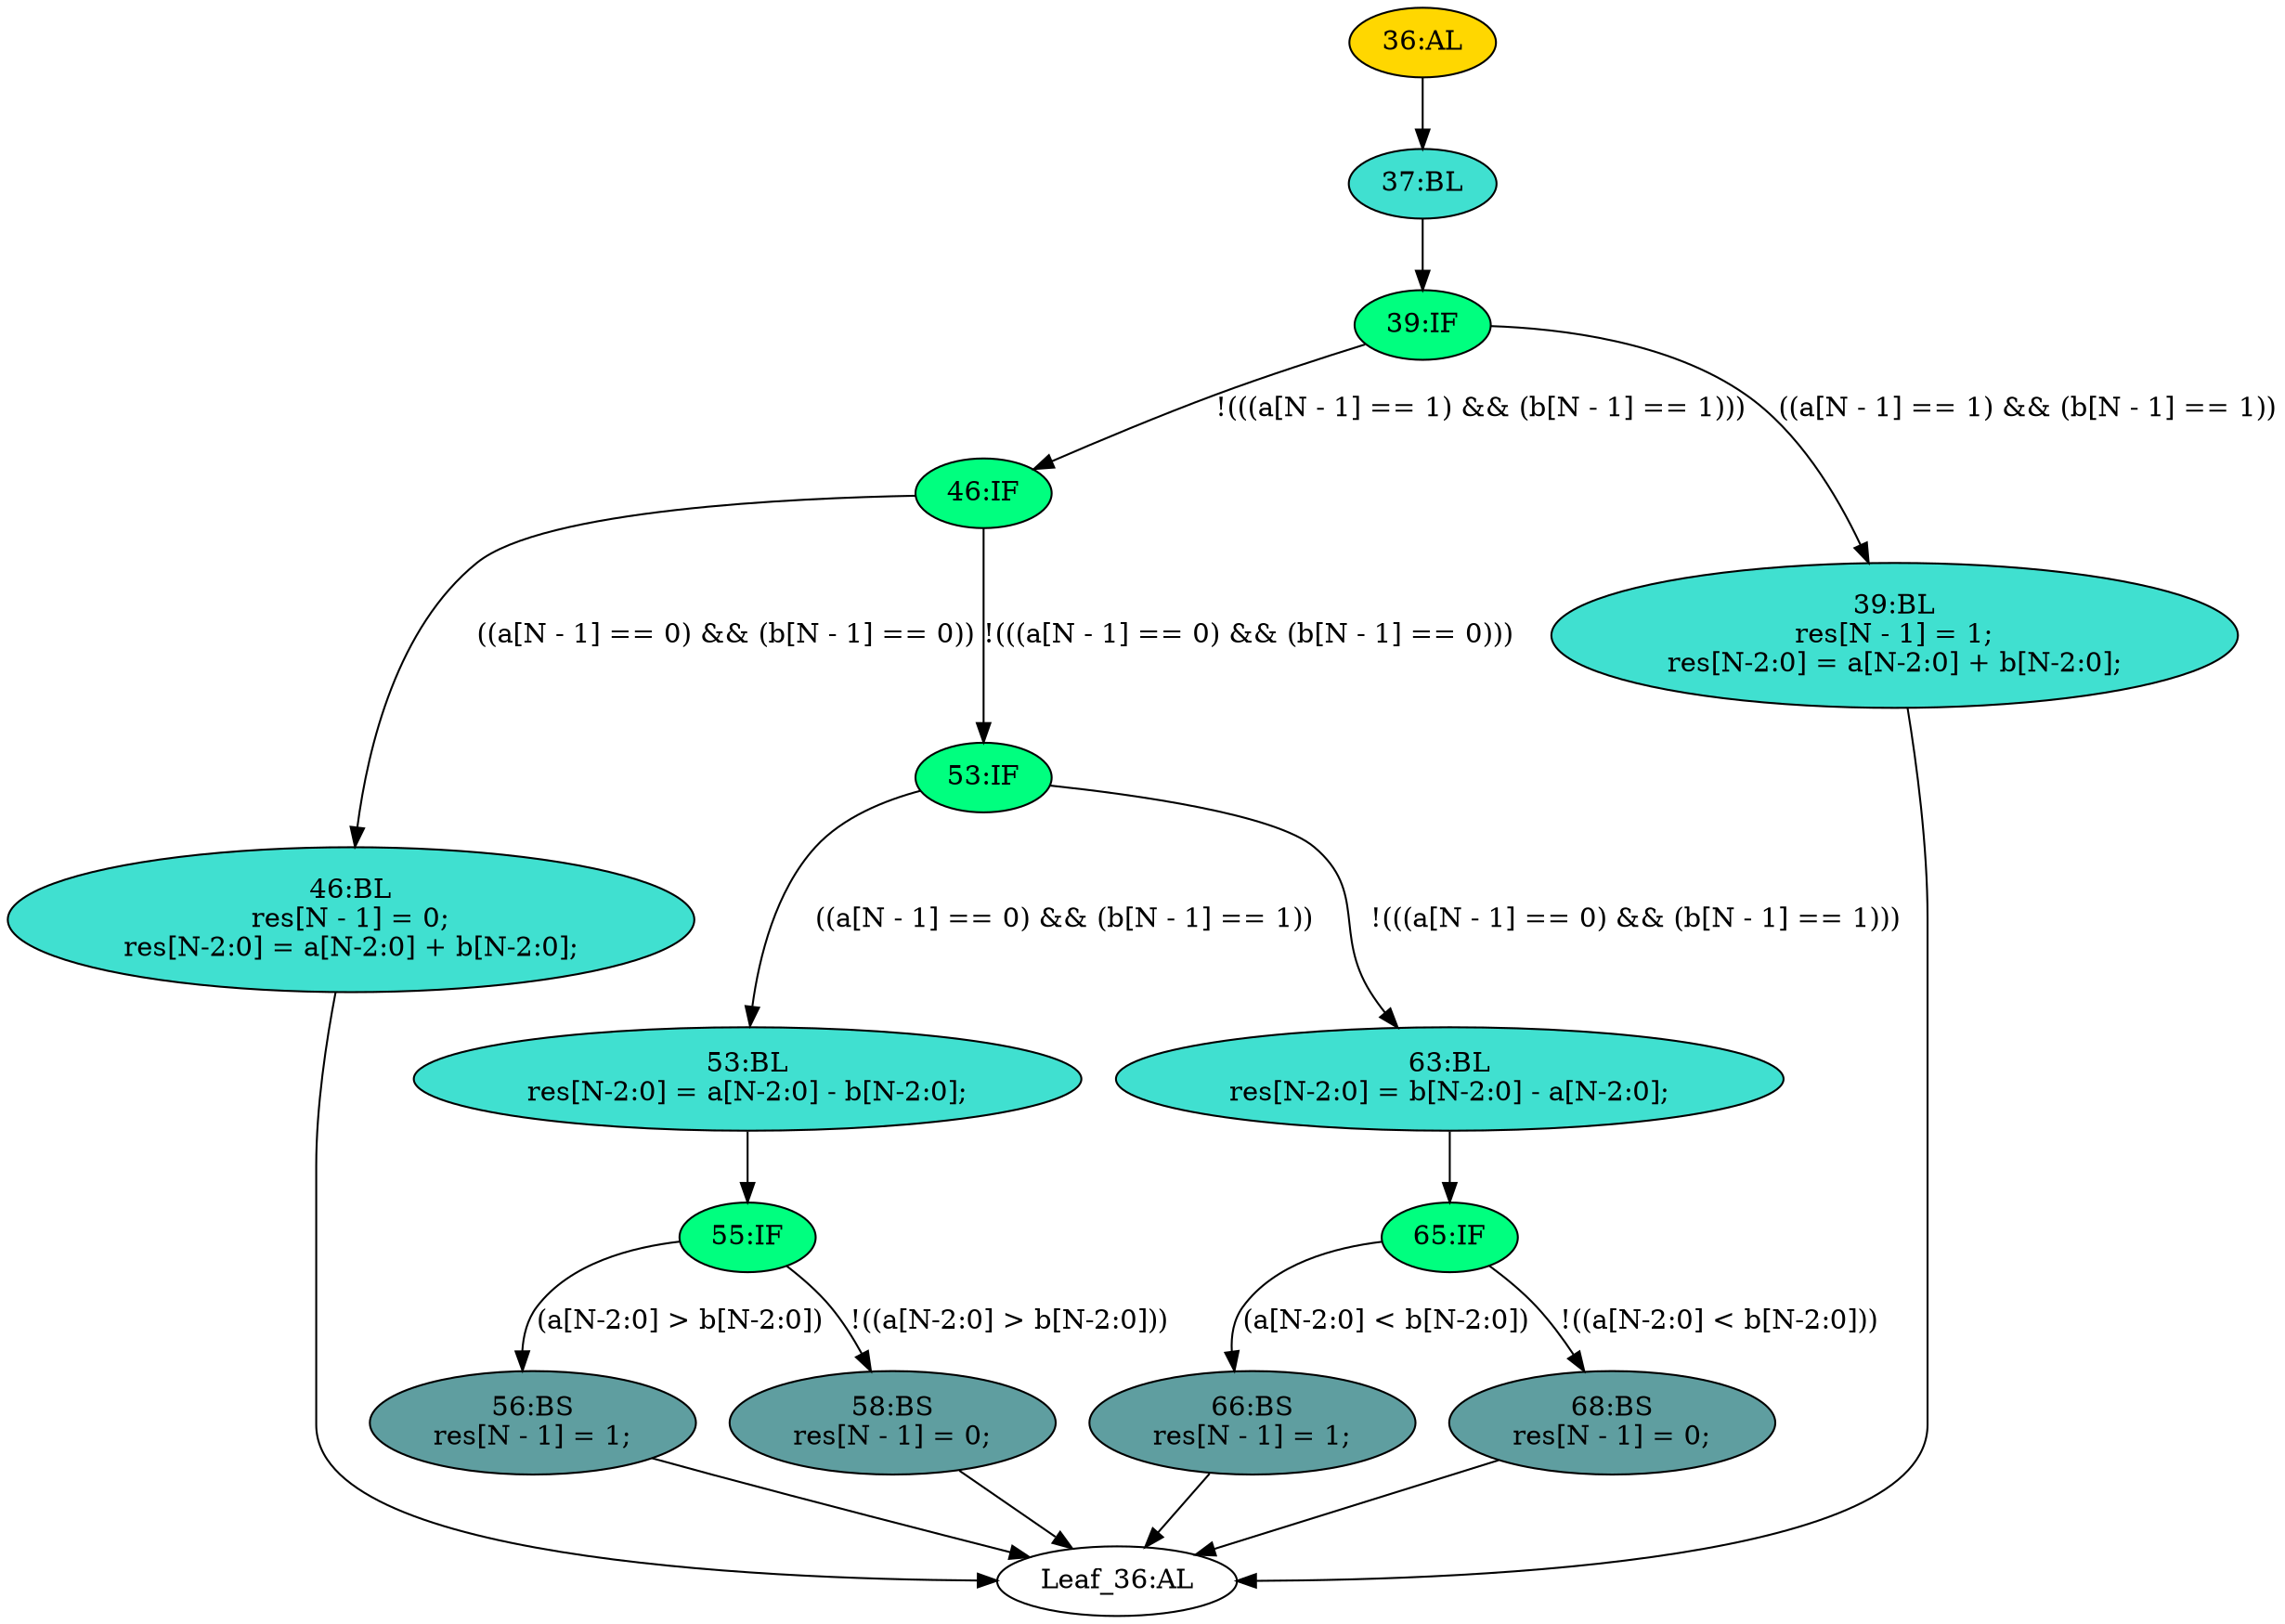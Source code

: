 strict digraph "" {
	node [label="\N"];
	"53:BL"	 [ast="<pyverilog.vparser.ast.Block object at 0x7ff69fb41250>",
		fillcolor=turquoise,
		label="53:BL
res[N-2:0] = a[N-2:0] - b[N-2:0];",
		statements="[<pyverilog.vparser.ast.BlockingSubstitution object at 0x7ff69ff97510>]",
		style=filled,
		typ=Block];
	"55:IF"	 [ast="<pyverilog.vparser.ast.IfStatement object at 0x7ff69fb41290>",
		fillcolor=springgreen,
		label="55:IF",
		statements="[]",
		style=filled,
		typ=IfStatement];
	"53:BL" -> "55:IF"	 [cond="[]",
		lineno=None];
	"63:BL"	 [ast="<pyverilog.vparser.ast.Block object at 0x7ff69fb2f090>",
		fillcolor=turquoise,
		label="63:BL
res[N-2:0] = b[N-2:0] - a[N-2:0];",
		statements="[<pyverilog.vparser.ast.BlockingSubstitution object at 0x7ff6a074bad0>]",
		style=filled,
		typ=Block];
	"65:IF"	 [ast="<pyverilog.vparser.ast.IfStatement object at 0x7ff69fb2f0d0>",
		fillcolor=springgreen,
		label="65:IF",
		statements="[]",
		style=filled,
		typ=IfStatement];
	"63:BL" -> "65:IF"	 [cond="[]",
		lineno=None];
	"46:BL"	 [ast="<pyverilog.vparser.ast.Block object at 0x7ff69fb270d0>",
		fillcolor=turquoise,
		label="46:BL
res[N - 1] = 0;
res[N-2:0] = a[N-2:0] + b[N-2:0];",
		statements="[<pyverilog.vparser.ast.BlockingSubstitution object at 0x7ff69fb2f8d0>, <pyverilog.vparser.ast.BlockingSubstitution object at 0x7ff69fb2fb10>]",
		style=filled,
		typ=Block];
	"Leaf_36:AL"	 [def_var="['res']",
		label="Leaf_36:AL"];
	"46:BL" -> "Leaf_36:AL"	 [cond="[]",
		lineno=None];
	"36:AL"	 [ast="<pyverilog.vparser.ast.Always object at 0x7ff69fb27110>",
		clk_sens=False,
		fillcolor=gold,
		label="36:AL",
		sens="['a', 'b']",
		statements="[]",
		style=filled,
		typ=Always,
		use_var="['a', 'b', 'N']"];
	"37:BL"	 [ast="<pyverilog.vparser.ast.Block object at 0x7ff69fb27290>",
		fillcolor=turquoise,
		label="37:BL",
		statements="[]",
		style=filled,
		typ=Block];
	"36:AL" -> "37:BL"	 [cond="[]",
		lineno=None];
	"66:BS"	 [ast="<pyverilog.vparser.ast.BlockingSubstitution object at 0x7ff69fb2f350>",
		fillcolor=cadetblue,
		label="66:BS
res[N - 1] = 1;",
		statements="[<pyverilog.vparser.ast.BlockingSubstitution object at 0x7ff69fb2f350>]",
		style=filled,
		typ=BlockingSubstitution];
	"66:BS" -> "Leaf_36:AL"	 [cond="[]",
		lineno=None];
	"46:IF"	 [ast="<pyverilog.vparser.ast.IfStatement object at 0x7ff69fb27310>",
		fillcolor=springgreen,
		label="46:IF",
		statements="[]",
		style=filled,
		typ=IfStatement];
	"46:IF" -> "46:BL"	 [cond="['a', 'N', 'b', 'N']",
		label="((a[N - 1] == 0) && (b[N - 1] == 0))",
		lineno=46];
	"53:IF"	 [ast="<pyverilog.vparser.ast.IfStatement object at 0x7ff69fb27350>",
		fillcolor=springgreen,
		label="53:IF",
		statements="[]",
		style=filled,
		typ=IfStatement];
	"46:IF" -> "53:IF"	 [cond="['a', 'N', 'b', 'N']",
		label="!(((a[N - 1] == 0) && (b[N - 1] == 0)))",
		lineno=46];
	"68:BS"	 [ast="<pyverilog.vparser.ast.BlockingSubstitution object at 0x7ff69fb2f110>",
		fillcolor=cadetblue,
		label="68:BS
res[N - 1] = 0;",
		statements="[<pyverilog.vparser.ast.BlockingSubstitution object at 0x7ff69fb2f110>]",
		style=filled,
		typ=BlockingSubstitution];
	"68:BS" -> "Leaf_36:AL"	 [cond="[]",
		lineno=None];
	"39:BL"	 [ast="<pyverilog.vparser.ast.Block object at 0x7ff69fb27b10>",
		fillcolor=turquoise,
		label="39:BL
res[N - 1] = 1;
res[N-2:0] = a[N-2:0] + b[N-2:0];",
		statements="[<pyverilog.vparser.ast.BlockingSubstitution object at 0x7ff69fb27b50>, <pyverilog.vparser.ast.BlockingSubstitution object at 0x7ff69fb27d90>]",
		style=filled,
		typ=Block];
	"39:BL" -> "Leaf_36:AL"	 [cond="[]",
		lineno=None];
	"56:BS"	 [ast="<pyverilog.vparser.ast.BlockingSubstitution object at 0x7ff69fb41590>",
		fillcolor=cadetblue,
		label="56:BS
res[N - 1] = 1;",
		statements="[<pyverilog.vparser.ast.BlockingSubstitution object at 0x7ff69fb41590>]",
		style=filled,
		typ=BlockingSubstitution];
	"55:IF" -> "56:BS"	 [cond="['a', 'N', 'b', 'N']",
		label="(a[N-2:0] > b[N-2:0])",
		lineno=55];
	"58:BS"	 [ast="<pyverilog.vparser.ast.BlockingSubstitution object at 0x7ff69fb41310>",
		fillcolor=cadetblue,
		label="58:BS
res[N - 1] = 0;",
		statements="[<pyverilog.vparser.ast.BlockingSubstitution object at 0x7ff69fb41310>]",
		style=filled,
		typ=BlockingSubstitution];
	"55:IF" -> "58:BS"	 [cond="['a', 'N', 'b', 'N']",
		label="!((a[N-2:0] > b[N-2:0]))",
		lineno=55];
	"56:BS" -> "Leaf_36:AL"	 [cond="[]",
		lineno=None];
	"39:IF"	 [ast="<pyverilog.vparser.ast.IfStatement object at 0x7ff69fb272d0>",
		fillcolor=springgreen,
		label="39:IF",
		statements="[]",
		style=filled,
		typ=IfStatement];
	"39:IF" -> "46:IF"	 [cond="['a', 'N', 'b', 'N']",
		label="!(((a[N - 1] == 1) && (b[N - 1] == 1)))",
		lineno=39];
	"39:IF" -> "39:BL"	 [cond="['a', 'N', 'b', 'N']",
		label="((a[N - 1] == 1) && (b[N - 1] == 1))",
		lineno=39];
	"37:BL" -> "39:IF"	 [cond="[]",
		lineno=None];
	"53:IF" -> "53:BL"	 [cond="['a', 'N', 'b', 'N']",
		label="((a[N - 1] == 0) && (b[N - 1] == 1))",
		lineno=53];
	"53:IF" -> "63:BL"	 [cond="['a', 'N', 'b', 'N']",
		label="!(((a[N - 1] == 0) && (b[N - 1] == 1)))",
		lineno=53];
	"58:BS" -> "Leaf_36:AL"	 [cond="[]",
		lineno=None];
	"65:IF" -> "66:BS"	 [cond="['a', 'N', 'b', 'N']",
		label="(a[N-2:0] < b[N-2:0])",
		lineno=65];
	"65:IF" -> "68:BS"	 [cond="['a', 'N', 'b', 'N']",
		label="!((a[N-2:0] < b[N-2:0]))",
		lineno=65];
}
